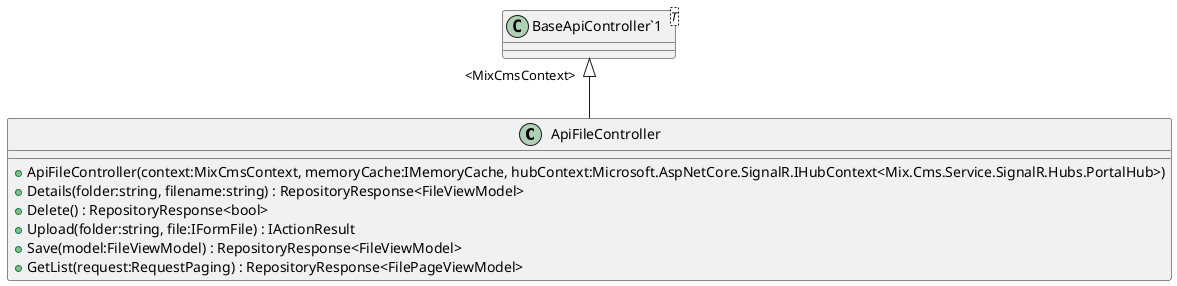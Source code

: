 @startuml
class ApiFileController {
    + ApiFileController(context:MixCmsContext, memoryCache:IMemoryCache, hubContext:Microsoft.AspNetCore.SignalR.IHubContext<Mix.Cms.Service.SignalR.Hubs.PortalHub>)
    + Details(folder:string, filename:string) : RepositoryResponse<FileViewModel>
    + Delete() : RepositoryResponse<bool>
    + Upload(folder:string, file:IFormFile) : IActionResult
    + Save(model:FileViewModel) : RepositoryResponse<FileViewModel>
    + GetList(request:RequestPaging) : RepositoryResponse<FilePageViewModel>
}
class "BaseApiController`1"<T> {
}
"BaseApiController`1" "<MixCmsContext>" <|-- ApiFileController
@enduml
